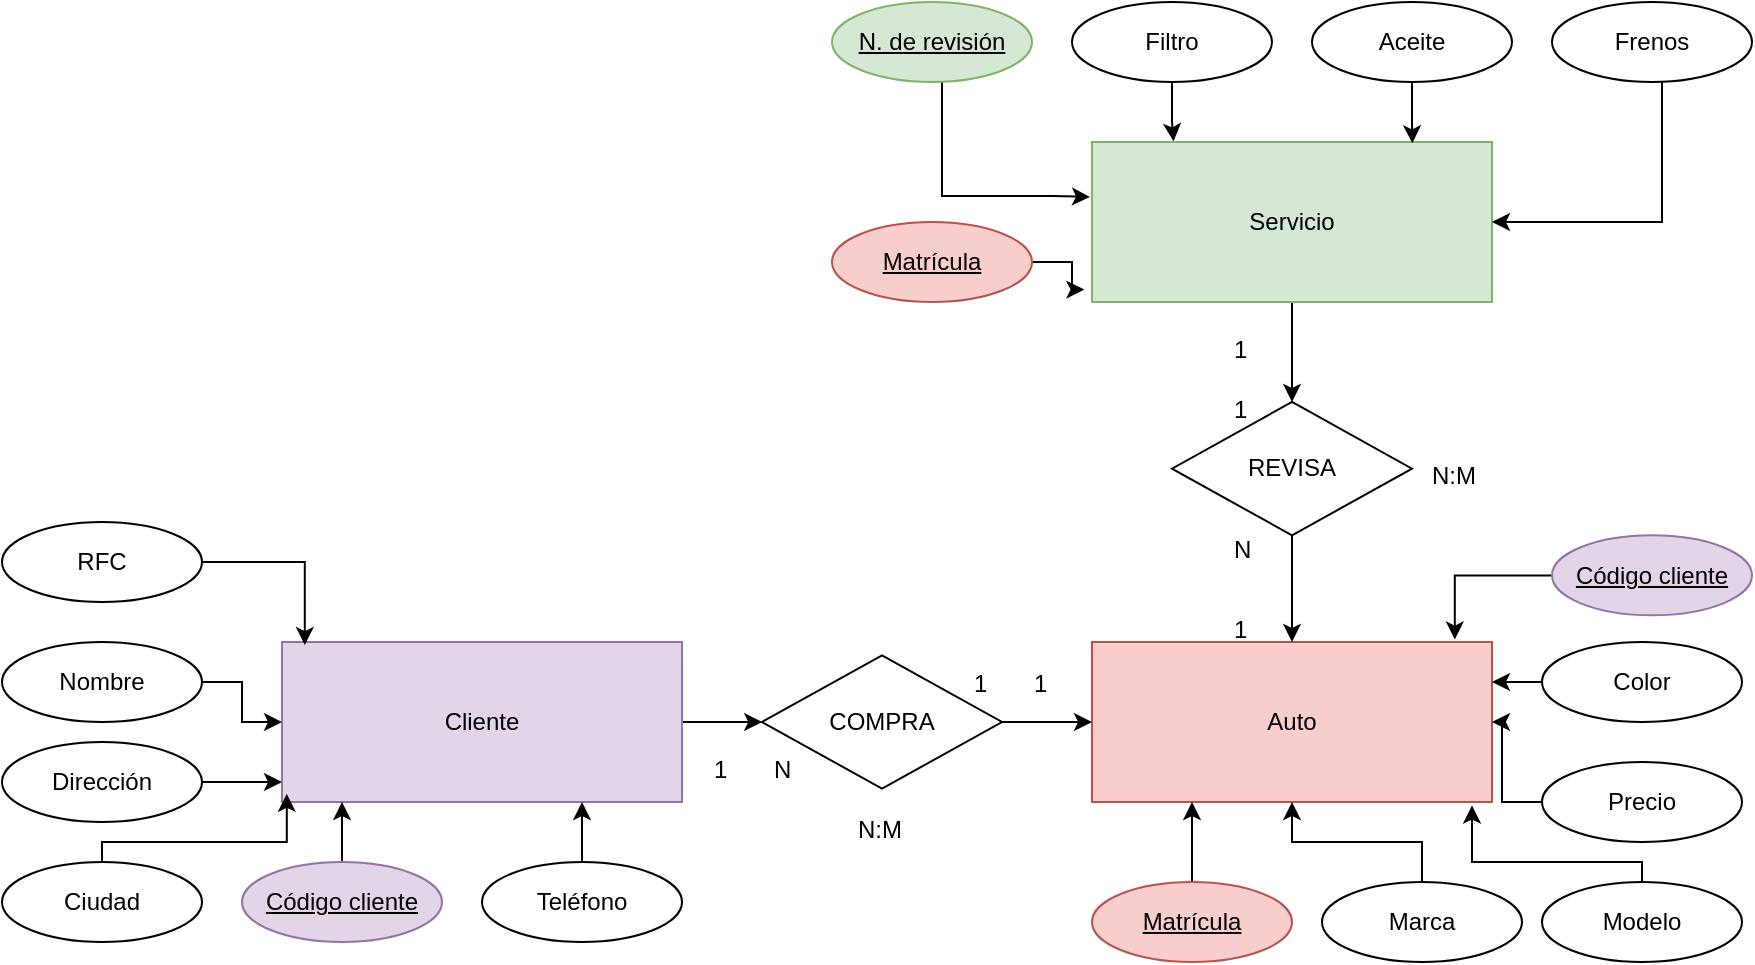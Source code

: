 <mxfile version="21.5.0" type="github">
  <diagram name="Página-1" id="YvwJjjqSAecZRgfmG4eg">
    <mxGraphModel dx="1373" dy="753" grid="1" gridSize="10" guides="1" tooltips="1" connect="1" arrows="1" fold="1" page="1" pageScale="1" pageWidth="1169" pageHeight="827" math="0" shadow="0">
      <root>
        <mxCell id="0" />
        <mxCell id="1" parent="0" />
        <mxCell id="vJCJxbj0sm_tCwKhmD1Q-1" value="Auto" style="whiteSpace=wrap;html=1;align=center;fillColor=#f8cecc;strokeColor=#b85450;" vertex="1" parent="1">
          <mxGeometry x="555" y="380" width="200" height="80" as="geometry" />
        </mxCell>
        <mxCell id="vJCJxbj0sm_tCwKhmD1Q-10" value="" style="edgeStyle=orthogonalEdgeStyle;rounded=0;orthogonalLoop=1;jettySize=auto;html=1;" edge="1" parent="1" source="vJCJxbj0sm_tCwKhmD1Q-2" target="vJCJxbj0sm_tCwKhmD1Q-4">
          <mxGeometry relative="1" as="geometry" />
        </mxCell>
        <mxCell id="vJCJxbj0sm_tCwKhmD1Q-2" value="Cliente" style="whiteSpace=wrap;html=1;align=center;fillColor=#e1d5e7;strokeColor=#9673a6;" vertex="1" parent="1">
          <mxGeometry x="149.997" y="380" width="200" height="80" as="geometry" />
        </mxCell>
        <mxCell id="vJCJxbj0sm_tCwKhmD1Q-7" value="" style="edgeStyle=orthogonalEdgeStyle;rounded=0;orthogonalLoop=1;jettySize=auto;html=1;" edge="1" parent="1" source="vJCJxbj0sm_tCwKhmD1Q-3" target="vJCJxbj0sm_tCwKhmD1Q-5">
          <mxGeometry relative="1" as="geometry" />
        </mxCell>
        <mxCell id="vJCJxbj0sm_tCwKhmD1Q-3" value="Servicio" style="whiteSpace=wrap;html=1;align=center;fillColor=#d5e8d4;strokeColor=#82b366;" vertex="1" parent="1">
          <mxGeometry x="555" y="130" width="200" height="80" as="geometry" />
        </mxCell>
        <mxCell id="vJCJxbj0sm_tCwKhmD1Q-9" value="" style="edgeStyle=orthogonalEdgeStyle;rounded=0;orthogonalLoop=1;jettySize=auto;html=1;" edge="1" parent="1" source="vJCJxbj0sm_tCwKhmD1Q-4" target="vJCJxbj0sm_tCwKhmD1Q-1">
          <mxGeometry relative="1" as="geometry" />
        </mxCell>
        <mxCell id="vJCJxbj0sm_tCwKhmD1Q-4" value="COMPRA" style="shape=rhombus;perimeter=rhombusPerimeter;whiteSpace=wrap;html=1;align=center;" vertex="1" parent="1">
          <mxGeometry x="390.003" y="386.667" width="120" height="66.667" as="geometry" />
        </mxCell>
        <mxCell id="vJCJxbj0sm_tCwKhmD1Q-8" value="" style="edgeStyle=orthogonalEdgeStyle;rounded=0;orthogonalLoop=1;jettySize=auto;html=1;" edge="1" parent="1" source="vJCJxbj0sm_tCwKhmD1Q-5" target="vJCJxbj0sm_tCwKhmD1Q-1">
          <mxGeometry relative="1" as="geometry" />
        </mxCell>
        <mxCell id="vJCJxbj0sm_tCwKhmD1Q-5" value="REVISA" style="shape=rhombus;perimeter=rhombusPerimeter;whiteSpace=wrap;html=1;align=center;" vertex="1" parent="1">
          <mxGeometry x="595" y="259.997" width="120" height="66.667" as="geometry" />
        </mxCell>
        <mxCell id="vJCJxbj0sm_tCwKhmD1Q-18" value="" style="edgeStyle=orthogonalEdgeStyle;rounded=0;orthogonalLoop=1;jettySize=auto;html=1;" edge="1" parent="1" source="vJCJxbj0sm_tCwKhmD1Q-12" target="vJCJxbj0sm_tCwKhmD1Q-1">
          <mxGeometry relative="1" as="geometry" />
        </mxCell>
        <mxCell id="vJCJxbj0sm_tCwKhmD1Q-12" value="Marca" style="ellipse;whiteSpace=wrap;html=1;align=center;" vertex="1" parent="1">
          <mxGeometry x="670" y="500" width="100" height="40" as="geometry" />
        </mxCell>
        <mxCell id="vJCJxbj0sm_tCwKhmD1Q-19" style="edgeStyle=orthogonalEdgeStyle;rounded=0;orthogonalLoop=1;jettySize=auto;html=1;entryX=0.95;entryY=1.022;entryDx=0;entryDy=0;entryPerimeter=0;" edge="1" parent="1" source="vJCJxbj0sm_tCwKhmD1Q-13" target="vJCJxbj0sm_tCwKhmD1Q-1">
          <mxGeometry relative="1" as="geometry">
            <Array as="points">
              <mxPoint x="830" y="490" />
              <mxPoint x="745" y="490" />
            </Array>
          </mxGeometry>
        </mxCell>
        <mxCell id="vJCJxbj0sm_tCwKhmD1Q-13" value="Modelo" style="ellipse;whiteSpace=wrap;html=1;align=center;" vertex="1" parent="1">
          <mxGeometry x="780" y="500" width="100" height="40" as="geometry" />
        </mxCell>
        <mxCell id="vJCJxbj0sm_tCwKhmD1Q-23" value="" style="edgeStyle=orthogonalEdgeStyle;rounded=0;orthogonalLoop=1;jettySize=auto;html=1;" edge="1" parent="1" source="vJCJxbj0sm_tCwKhmD1Q-14" target="vJCJxbj0sm_tCwKhmD1Q-1">
          <mxGeometry relative="1" as="geometry">
            <Array as="points">
              <mxPoint x="770" y="400" />
              <mxPoint x="770" y="400" />
            </Array>
          </mxGeometry>
        </mxCell>
        <mxCell id="vJCJxbj0sm_tCwKhmD1Q-14" value="Color" style="ellipse;whiteSpace=wrap;html=1;align=center;" vertex="1" parent="1">
          <mxGeometry x="780" y="380" width="100" height="40" as="geometry" />
        </mxCell>
        <mxCell id="vJCJxbj0sm_tCwKhmD1Q-24" value="" style="edgeStyle=orthogonalEdgeStyle;rounded=0;orthogonalLoop=1;jettySize=auto;html=1;" edge="1" parent="1" source="vJCJxbj0sm_tCwKhmD1Q-15" target="vJCJxbj0sm_tCwKhmD1Q-1">
          <mxGeometry relative="1" as="geometry" />
        </mxCell>
        <mxCell id="vJCJxbj0sm_tCwKhmD1Q-15" value="Precio" style="ellipse;whiteSpace=wrap;html=1;align=center;" vertex="1" parent="1">
          <mxGeometry x="780" y="440" width="100" height="40" as="geometry" />
        </mxCell>
        <mxCell id="vJCJxbj0sm_tCwKhmD1Q-17" value="" style="edgeStyle=orthogonalEdgeStyle;rounded=0;orthogonalLoop=1;jettySize=auto;html=1;" edge="1" parent="1" source="vJCJxbj0sm_tCwKhmD1Q-16" target="vJCJxbj0sm_tCwKhmD1Q-1">
          <mxGeometry relative="1" as="geometry">
            <Array as="points">
              <mxPoint x="605" y="470" />
              <mxPoint x="605" y="470" />
            </Array>
          </mxGeometry>
        </mxCell>
        <mxCell id="vJCJxbj0sm_tCwKhmD1Q-16" value="Matrícula" style="ellipse;whiteSpace=wrap;html=1;align=center;fontStyle=4;fillColor=#f8cecc;strokeColor=#b85450;" vertex="1" parent="1">
          <mxGeometry x="555" y="500" width="100" height="40" as="geometry" />
        </mxCell>
        <mxCell id="vJCJxbj0sm_tCwKhmD1Q-33" value="" style="edgeStyle=orthogonalEdgeStyle;rounded=0;orthogonalLoop=1;jettySize=auto;html=1;" edge="1" parent="1" source="vJCJxbj0sm_tCwKhmD1Q-25" target="vJCJxbj0sm_tCwKhmD1Q-2">
          <mxGeometry relative="1" as="geometry" />
        </mxCell>
        <mxCell id="vJCJxbj0sm_tCwKhmD1Q-25" value="Nombre" style="ellipse;whiteSpace=wrap;html=1;align=center;" vertex="1" parent="1">
          <mxGeometry x="10" y="380" width="100" height="40" as="geometry" />
        </mxCell>
        <mxCell id="vJCJxbj0sm_tCwKhmD1Q-34" value="" style="edgeStyle=orthogonalEdgeStyle;rounded=0;orthogonalLoop=1;jettySize=auto;html=1;" edge="1" parent="1" source="vJCJxbj0sm_tCwKhmD1Q-26" target="vJCJxbj0sm_tCwKhmD1Q-2">
          <mxGeometry relative="1" as="geometry">
            <Array as="points">
              <mxPoint x="150" y="440" />
              <mxPoint x="150" y="440" />
            </Array>
          </mxGeometry>
        </mxCell>
        <mxCell id="vJCJxbj0sm_tCwKhmD1Q-26" value="Dirección" style="ellipse;whiteSpace=wrap;html=1;align=center;" vertex="1" parent="1">
          <mxGeometry x="10" y="430" width="100" height="40" as="geometry" />
        </mxCell>
        <mxCell id="vJCJxbj0sm_tCwKhmD1Q-35" style="edgeStyle=orthogonalEdgeStyle;rounded=0;orthogonalLoop=1;jettySize=auto;html=1;entryX=0.012;entryY=0.949;entryDx=0;entryDy=0;entryPerimeter=0;" edge="1" parent="1" source="vJCJxbj0sm_tCwKhmD1Q-27" target="vJCJxbj0sm_tCwKhmD1Q-2">
          <mxGeometry relative="1" as="geometry">
            <Array as="points">
              <mxPoint x="60" y="480" />
              <mxPoint x="152" y="480" />
            </Array>
          </mxGeometry>
        </mxCell>
        <mxCell id="vJCJxbj0sm_tCwKhmD1Q-27" value="Ciudad" style="ellipse;whiteSpace=wrap;html=1;align=center;" vertex="1" parent="1">
          <mxGeometry x="10" y="490" width="100" height="40" as="geometry" />
        </mxCell>
        <mxCell id="vJCJxbj0sm_tCwKhmD1Q-39" style="edgeStyle=orthogonalEdgeStyle;rounded=0;orthogonalLoop=1;jettySize=auto;html=1;entryX=0.75;entryY=1;entryDx=0;entryDy=0;" edge="1" parent="1" source="vJCJxbj0sm_tCwKhmD1Q-29" target="vJCJxbj0sm_tCwKhmD1Q-2">
          <mxGeometry relative="1" as="geometry" />
        </mxCell>
        <mxCell id="vJCJxbj0sm_tCwKhmD1Q-29" value="Teléfono" style="ellipse;whiteSpace=wrap;html=1;align=center;" vertex="1" parent="1">
          <mxGeometry x="250" y="490" width="100" height="40" as="geometry" />
        </mxCell>
        <mxCell id="vJCJxbj0sm_tCwKhmD1Q-36" value="" style="edgeStyle=orthogonalEdgeStyle;rounded=0;orthogonalLoop=1;jettySize=auto;html=1;" edge="1" parent="1" source="vJCJxbj0sm_tCwKhmD1Q-30" target="vJCJxbj0sm_tCwKhmD1Q-2">
          <mxGeometry relative="1" as="geometry">
            <Array as="points">
              <mxPoint x="180" y="460" />
              <mxPoint x="180" y="460" />
            </Array>
          </mxGeometry>
        </mxCell>
        <mxCell id="vJCJxbj0sm_tCwKhmD1Q-30" value="Código cliente" style="ellipse;whiteSpace=wrap;html=1;align=center;fontStyle=4;fillColor=#e1d5e7;strokeColor=#9673a6;" vertex="1" parent="1">
          <mxGeometry x="130" y="490" width="100" height="40" as="geometry" />
        </mxCell>
        <mxCell id="vJCJxbj0sm_tCwKhmD1Q-40" value="1" style="text;strokeColor=none;fillColor=none;spacingLeft=4;spacingRight=4;overflow=hidden;rotatable=0;points=[[0,0.5],[1,0.5]];portConstraint=eastwest;fontSize=12;whiteSpace=wrap;html=1;" vertex="1" parent="1">
          <mxGeometry x="360" y="430" width="20" height="20" as="geometry" />
        </mxCell>
        <mxCell id="vJCJxbj0sm_tCwKhmD1Q-41" value="N" style="text;strokeColor=none;fillColor=none;spacingLeft=4;spacingRight=4;overflow=hidden;rotatable=0;points=[[0,0.5],[1,0.5]];portConstraint=eastwest;fontSize=12;whiteSpace=wrap;html=1;" vertex="1" parent="1">
          <mxGeometry x="390" y="430" width="20" height="20" as="geometry" />
        </mxCell>
        <mxCell id="vJCJxbj0sm_tCwKhmD1Q-42" value="N:M" style="text;strokeColor=none;fillColor=none;spacingLeft=4;spacingRight=4;overflow=hidden;rotatable=0;points=[[0,0.5],[1,0.5]];portConstraint=eastwest;fontSize=12;whiteSpace=wrap;html=1;" vertex="1" parent="1">
          <mxGeometry x="432" y="460" width="36" height="20" as="geometry" />
        </mxCell>
        <mxCell id="vJCJxbj0sm_tCwKhmD1Q-44" value="1" style="text;strokeColor=none;fillColor=none;spacingLeft=4;spacingRight=4;overflow=hidden;rotatable=0;points=[[0,0.5],[1,0.5]];portConstraint=eastwest;fontSize=12;whiteSpace=wrap;html=1;" vertex="1" parent="1">
          <mxGeometry x="520" y="386.67" width="20" height="20" as="geometry" />
        </mxCell>
        <mxCell id="vJCJxbj0sm_tCwKhmD1Q-45" value="1" style="text;strokeColor=none;fillColor=none;spacingLeft=4;spacingRight=4;overflow=hidden;rotatable=0;points=[[0,0.5],[1,0.5]];portConstraint=eastwest;fontSize=12;whiteSpace=wrap;html=1;" vertex="1" parent="1">
          <mxGeometry x="490" y="386.67" width="20" height="20" as="geometry" />
        </mxCell>
        <mxCell id="vJCJxbj0sm_tCwKhmD1Q-54" style="edgeStyle=orthogonalEdgeStyle;rounded=0;orthogonalLoop=1;jettySize=auto;html=1;entryX=0.204;entryY=-0.004;entryDx=0;entryDy=0;entryPerimeter=0;" edge="1" parent="1" source="vJCJxbj0sm_tCwKhmD1Q-49" target="vJCJxbj0sm_tCwKhmD1Q-3">
          <mxGeometry relative="1" as="geometry" />
        </mxCell>
        <mxCell id="vJCJxbj0sm_tCwKhmD1Q-49" value="Filtro" style="ellipse;whiteSpace=wrap;html=1;align=center;" vertex="1" parent="1">
          <mxGeometry x="545" y="60" width="100" height="40" as="geometry" />
        </mxCell>
        <mxCell id="vJCJxbj0sm_tCwKhmD1Q-55" style="edgeStyle=orthogonalEdgeStyle;rounded=0;orthogonalLoop=1;jettySize=auto;html=1;entryX=0.801;entryY=0.008;entryDx=0;entryDy=0;entryPerimeter=0;" edge="1" parent="1" source="vJCJxbj0sm_tCwKhmD1Q-50" target="vJCJxbj0sm_tCwKhmD1Q-3">
          <mxGeometry relative="1" as="geometry" />
        </mxCell>
        <mxCell id="vJCJxbj0sm_tCwKhmD1Q-50" value="Aceite" style="ellipse;whiteSpace=wrap;html=1;align=center;" vertex="1" parent="1">
          <mxGeometry x="665" y="60" width="100" height="40" as="geometry" />
        </mxCell>
        <mxCell id="vJCJxbj0sm_tCwKhmD1Q-56" style="edgeStyle=orthogonalEdgeStyle;rounded=0;orthogonalLoop=1;jettySize=auto;html=1;entryX=1;entryY=0.5;entryDx=0;entryDy=0;" edge="1" parent="1" source="vJCJxbj0sm_tCwKhmD1Q-51" target="vJCJxbj0sm_tCwKhmD1Q-3">
          <mxGeometry relative="1" as="geometry">
            <Array as="points">
              <mxPoint x="840" y="170" />
            </Array>
          </mxGeometry>
        </mxCell>
        <mxCell id="vJCJxbj0sm_tCwKhmD1Q-51" value="Frenos" style="ellipse;whiteSpace=wrap;html=1;align=center;" vertex="1" parent="1">
          <mxGeometry x="785" y="60" width="100" height="40" as="geometry" />
        </mxCell>
        <mxCell id="vJCJxbj0sm_tCwKhmD1Q-53" style="edgeStyle=orthogonalEdgeStyle;rounded=0;orthogonalLoop=1;jettySize=auto;html=1;entryX=-0.005;entryY=0.343;entryDx=0;entryDy=0;entryPerimeter=0;" edge="1" parent="1" source="vJCJxbj0sm_tCwKhmD1Q-52" target="vJCJxbj0sm_tCwKhmD1Q-3">
          <mxGeometry relative="1" as="geometry">
            <Array as="points">
              <mxPoint x="480" y="157" />
              <mxPoint x="535" y="157" />
            </Array>
          </mxGeometry>
        </mxCell>
        <mxCell id="vJCJxbj0sm_tCwKhmD1Q-52" value="N. de revisión" style="ellipse;whiteSpace=wrap;html=1;align=center;fontStyle=4;fillColor=#d5e8d4;strokeColor=#82b366;" vertex="1" parent="1">
          <mxGeometry x="425" y="60" width="100" height="40" as="geometry" />
        </mxCell>
        <mxCell id="vJCJxbj0sm_tCwKhmD1Q-57" value="1" style="text;strokeColor=none;fillColor=none;spacingLeft=4;spacingRight=4;overflow=hidden;rotatable=0;points=[[0,0.5],[1,0.5]];portConstraint=eastwest;fontSize=12;whiteSpace=wrap;html=1;" vertex="1" parent="1">
          <mxGeometry x="620" y="360" width="20" height="20" as="geometry" />
        </mxCell>
        <mxCell id="vJCJxbj0sm_tCwKhmD1Q-58" value="N" style="text;strokeColor=none;fillColor=none;spacingLeft=4;spacingRight=4;overflow=hidden;rotatable=0;points=[[0,0.5],[1,0.5]];portConstraint=eastwest;fontSize=12;whiteSpace=wrap;html=1;" vertex="1" parent="1">
          <mxGeometry x="620" y="320" width="20" height="20" as="geometry" />
        </mxCell>
        <mxCell id="vJCJxbj0sm_tCwKhmD1Q-59" value="1" style="text;strokeColor=none;fillColor=none;spacingLeft=4;spacingRight=4;overflow=hidden;rotatable=0;points=[[0,0.5],[1,0.5]];portConstraint=eastwest;fontSize=12;whiteSpace=wrap;html=1;" vertex="1" parent="1">
          <mxGeometry x="620" y="220" width="30" height="20" as="geometry" />
        </mxCell>
        <mxCell id="vJCJxbj0sm_tCwKhmD1Q-60" value="1" style="text;strokeColor=none;fillColor=none;spacingLeft=4;spacingRight=4;overflow=hidden;rotatable=0;points=[[0,0.5],[1,0.5]];portConstraint=eastwest;fontSize=12;whiteSpace=wrap;html=1;" vertex="1" parent="1">
          <mxGeometry x="620" y="250.0" width="20" height="20" as="geometry" />
        </mxCell>
        <mxCell id="vJCJxbj0sm_tCwKhmD1Q-61" value="N:M" style="text;strokeColor=none;fillColor=none;spacingLeft=4;spacingRight=4;overflow=hidden;rotatable=0;points=[[0,0.5],[1,0.5]];portConstraint=eastwest;fontSize=12;whiteSpace=wrap;html=1;" vertex="1" parent="1">
          <mxGeometry x="719" y="283.33" width="36" height="20" as="geometry" />
        </mxCell>
        <mxCell id="vJCJxbj0sm_tCwKhmD1Q-69" style="edgeStyle=orthogonalEdgeStyle;rounded=0;orthogonalLoop=1;jettySize=auto;html=1;entryX=0.057;entryY=0.019;entryDx=0;entryDy=0;entryPerimeter=0;" edge="1" parent="1" source="vJCJxbj0sm_tCwKhmD1Q-66" target="vJCJxbj0sm_tCwKhmD1Q-2">
          <mxGeometry relative="1" as="geometry" />
        </mxCell>
        <mxCell id="vJCJxbj0sm_tCwKhmD1Q-66" value="RFC" style="ellipse;whiteSpace=wrap;html=1;align=center;" vertex="1" parent="1">
          <mxGeometry x="10" y="320" width="100" height="40" as="geometry" />
        </mxCell>
        <mxCell id="vJCJxbj0sm_tCwKhmD1Q-68" style="edgeStyle=orthogonalEdgeStyle;rounded=0;orthogonalLoop=1;jettySize=auto;html=1;entryX=0.907;entryY=-0.015;entryDx=0;entryDy=0;entryPerimeter=0;" edge="1" parent="1" source="vJCJxbj0sm_tCwKhmD1Q-67" target="vJCJxbj0sm_tCwKhmD1Q-1">
          <mxGeometry relative="1" as="geometry" />
        </mxCell>
        <mxCell id="vJCJxbj0sm_tCwKhmD1Q-67" value="Código cliente" style="ellipse;whiteSpace=wrap;html=1;align=center;fontStyle=4;fillColor=#e1d5e7;strokeColor=#9673a6;" vertex="1" parent="1">
          <mxGeometry x="785" y="326.66" width="100" height="40" as="geometry" />
        </mxCell>
        <mxCell id="vJCJxbj0sm_tCwKhmD1Q-71" value="" style="edgeStyle=orthogonalEdgeStyle;rounded=0;orthogonalLoop=1;jettySize=auto;html=1;entryX=-0.019;entryY=0.922;entryDx=0;entryDy=0;entryPerimeter=0;" edge="1" parent="1" source="vJCJxbj0sm_tCwKhmD1Q-70" target="vJCJxbj0sm_tCwKhmD1Q-3">
          <mxGeometry relative="1" as="geometry" />
        </mxCell>
        <mxCell id="vJCJxbj0sm_tCwKhmD1Q-70" value="Matrícula" style="ellipse;whiteSpace=wrap;html=1;align=center;fontStyle=4;fillColor=#f8cecc;strokeColor=#b85450;" vertex="1" parent="1">
          <mxGeometry x="425" y="170" width="100" height="40" as="geometry" />
        </mxCell>
      </root>
    </mxGraphModel>
  </diagram>
</mxfile>
